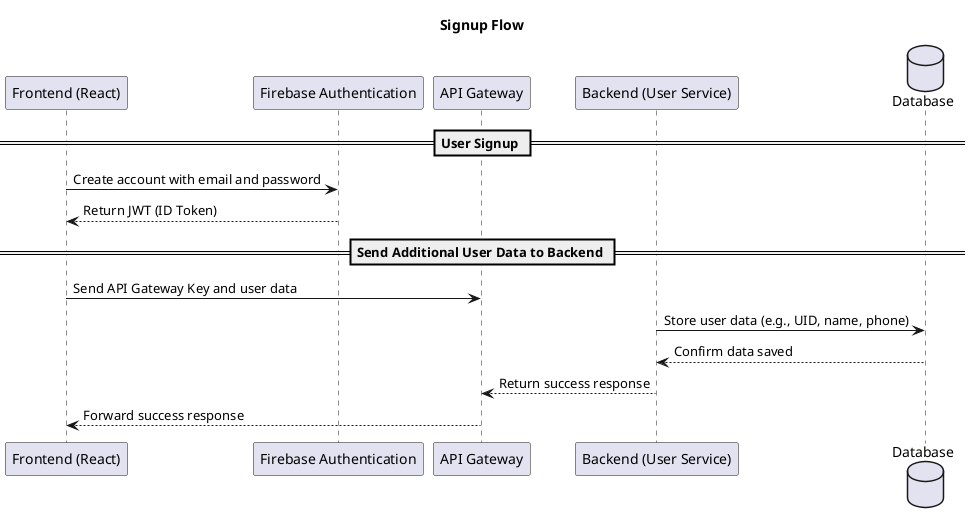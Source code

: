 @startuml
title Signup Flow

participant "Frontend (React)" as FE
participant "Firebase Authentication" as Firebase
participant "API Gateway" as Gateway
participant "Backend (User Service)" as BE
database "Database" as DB

== User Signup ==
FE -> Firebase: Create account with email and password
Firebase --> FE: Return JWT (ID Token)

== Send Additional User Data to Backend ==
FE -> Gateway: Send API Gateway Key and user data
BE -> DB: Store user data (e.g., UID, name, phone)
DB --> BE: Confirm data saved
BE --> Gateway: Return success response
Gateway --> FE: Forward success response

@enduml
